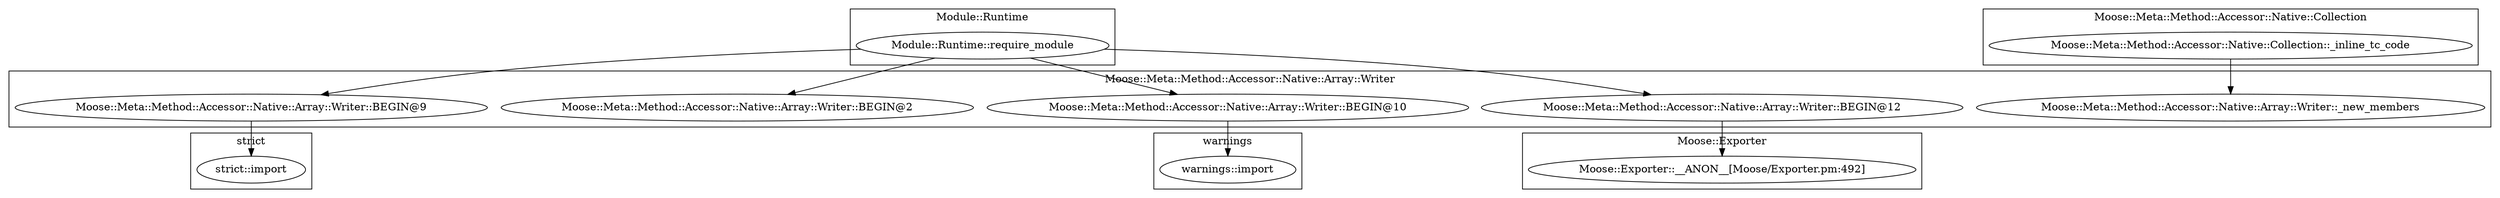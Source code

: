 digraph {
graph [overlap=false]
subgraph cluster_warnings {
	label="warnings";
	"warnings::import";
}
subgraph cluster_Module_Runtime {
	label="Module::Runtime";
	"Module::Runtime::require_module";
}
subgraph cluster_Moose_Meta_Method_Accessor_Native_Collection {
	label="Moose::Meta::Method::Accessor::Native::Collection";
	"Moose::Meta::Method::Accessor::Native::Collection::_inline_tc_code";
}
subgraph cluster_Moose_Exporter {
	label="Moose::Exporter";
	"Moose::Exporter::__ANON__[Moose/Exporter.pm:492]";
}
subgraph cluster_strict {
	label="strict";
	"strict::import";
}
subgraph cluster_Moose_Meta_Method_Accessor_Native_Array_Writer {
	label="Moose::Meta::Method::Accessor::Native::Array::Writer";
	"Moose::Meta::Method::Accessor::Native::Array::Writer::BEGIN@9";
	"Moose::Meta::Method::Accessor::Native::Array::Writer::BEGIN@10";
	"Moose::Meta::Method::Accessor::Native::Array::Writer::BEGIN@2";
	"Moose::Meta::Method::Accessor::Native::Array::Writer::BEGIN@12";
	"Moose::Meta::Method::Accessor::Native::Array::Writer::_new_members";
}
"Module::Runtime::require_module" -> "Moose::Meta::Method::Accessor::Native::Array::Writer::BEGIN@10";
"Moose::Meta::Method::Accessor::Native::Array::Writer::BEGIN@9" -> "strict::import";
"Moose::Meta::Method::Accessor::Native::Array::Writer::BEGIN@12" -> "Moose::Exporter::__ANON__[Moose/Exporter.pm:492]";
"Module::Runtime::require_module" -> "Moose::Meta::Method::Accessor::Native::Array::Writer::BEGIN@12";
"Moose::Meta::Method::Accessor::Native::Array::Writer::BEGIN@10" -> "warnings::import";
"Module::Runtime::require_module" -> "Moose::Meta::Method::Accessor::Native::Array::Writer::BEGIN@2";
"Module::Runtime::require_module" -> "Moose::Meta::Method::Accessor::Native::Array::Writer::BEGIN@9";
"Moose::Meta::Method::Accessor::Native::Collection::_inline_tc_code" -> "Moose::Meta::Method::Accessor::Native::Array::Writer::_new_members";
}

